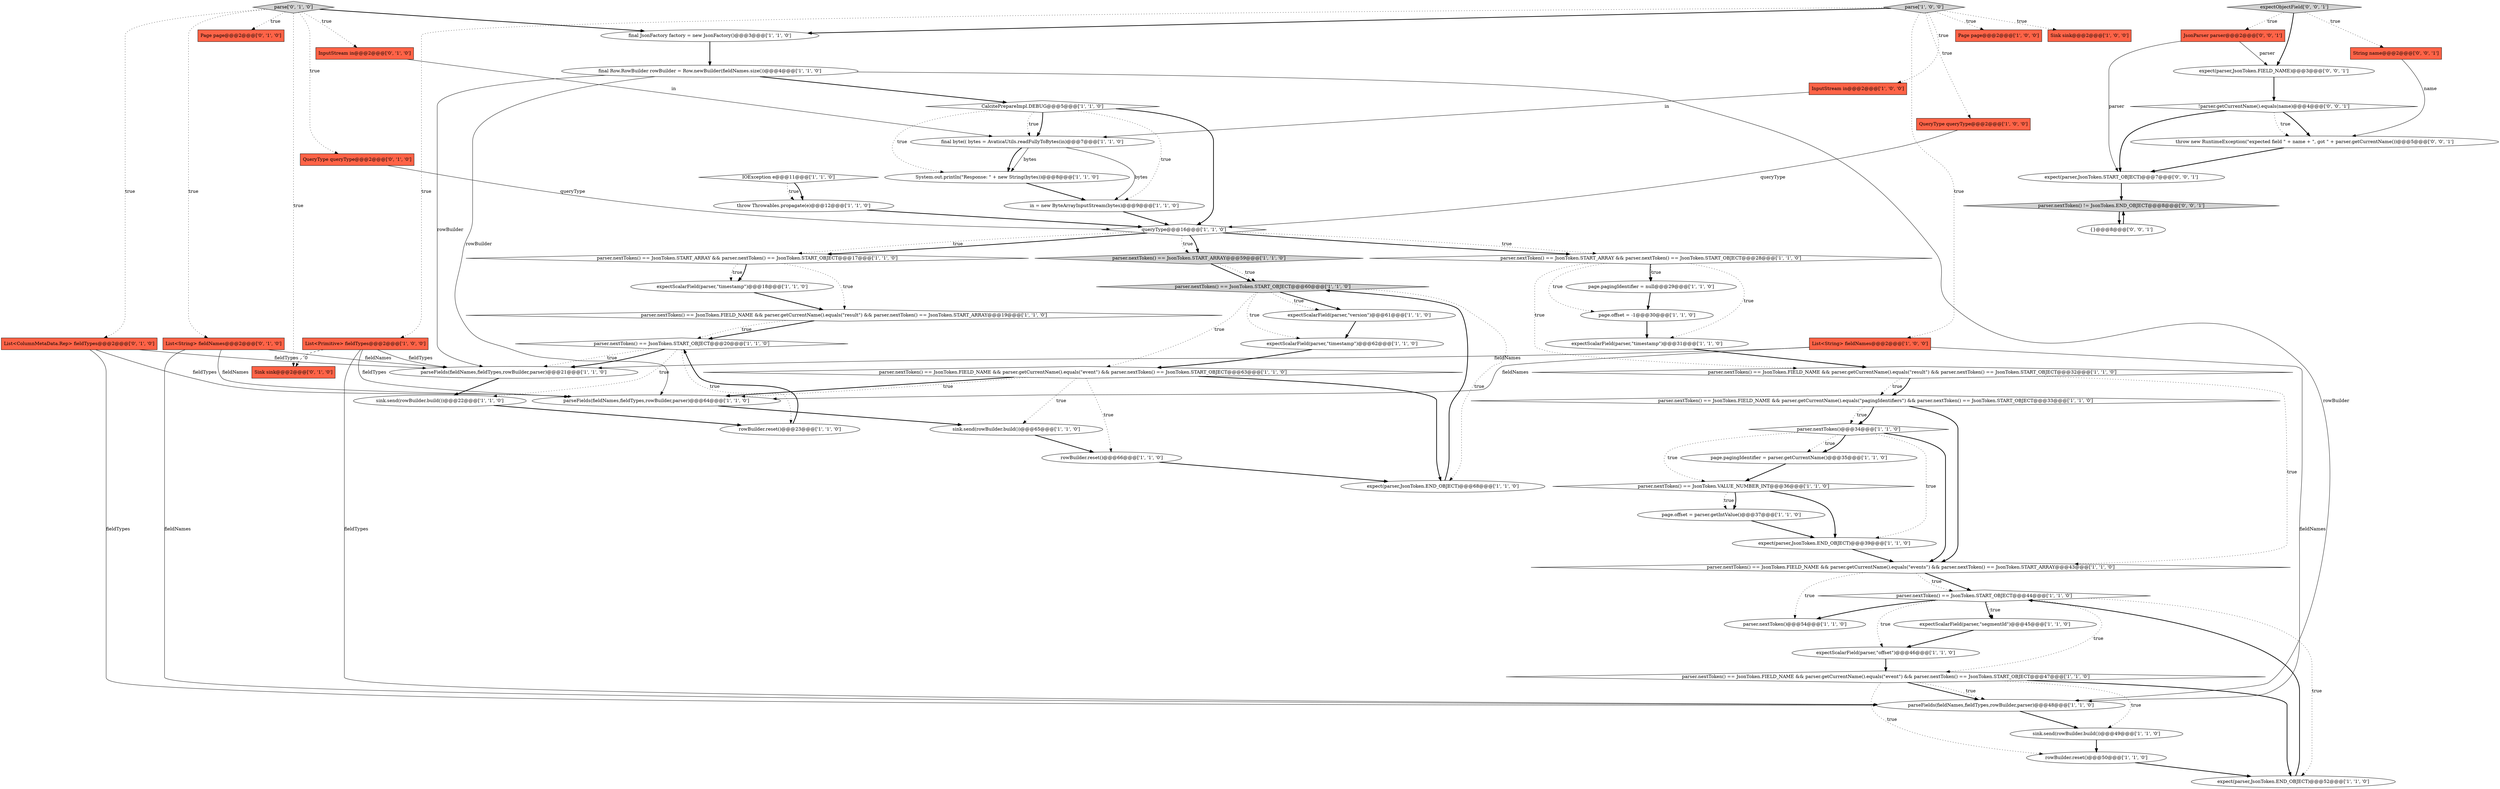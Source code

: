 digraph {
36 [style = filled, label = "throw Throwables.propagate(e)@@@12@@@['1', '1', '0']", fillcolor = white, shape = ellipse image = "AAA0AAABBB1BBB"];
29 [style = filled, label = "parser.nextToken() == JsonToken.FIELD_NAME && parser.getCurrentName().equals(\"event\") && parser.nextToken() == JsonToken.START_OBJECT@@@47@@@['1', '1', '0']", fillcolor = white, shape = diamond image = "AAA0AAABBB1BBB"];
58 [style = filled, label = "Page page@@@2@@@['0', '1', '0']", fillcolor = tomato, shape = box image = "AAA0AAABBB2BBB"];
28 [style = filled, label = "final JsonFactory factory = new JsonFactory()@@@3@@@['1', '1', '0']", fillcolor = white, shape = ellipse image = "AAA0AAABBB1BBB"];
18 [style = filled, label = "sink.send(rowBuilder.build())@@@49@@@['1', '1', '0']", fillcolor = white, shape = ellipse image = "AAA0AAABBB1BBB"];
31 [style = filled, label = "parser.nextToken() == JsonToken.START_ARRAY && parser.nextToken() == JsonToken.START_OBJECT@@@28@@@['1', '1', '0']", fillcolor = white, shape = diamond image = "AAA0AAABBB1BBB"];
61 [style = filled, label = "throw new RuntimeException(\"expected field \" + name + \", got \" + parser.getCurrentName())@@@5@@@['0', '0', '1']", fillcolor = white, shape = ellipse image = "AAA0AAABBB3BBB"];
63 [style = filled, label = "{}@@@8@@@['0', '0', '1']", fillcolor = white, shape = ellipse image = "AAA0AAABBB3BBB"];
68 [style = filled, label = "String name@@@2@@@['0', '0', '1']", fillcolor = tomato, shape = box image = "AAA0AAABBB3BBB"];
1 [style = filled, label = "expectScalarField(parser,\"version\")@@@61@@@['1', '1', '0']", fillcolor = white, shape = ellipse image = "AAA0AAABBB1BBB"];
33 [style = filled, label = "System.out.println(\"Response: \" + new String(bytes))@@@8@@@['1', '1', '0']", fillcolor = white, shape = ellipse image = "AAA0AAABBB1BBB"];
13 [style = filled, label = "parse['1', '0', '0']", fillcolor = lightgray, shape = diamond image = "AAA0AAABBB1BBB"];
0 [style = filled, label = "parseFields(fieldNames,fieldTypes,rowBuilder,parser)@@@48@@@['1', '1', '0']", fillcolor = white, shape = ellipse image = "AAA0AAABBB1BBB"];
10 [style = filled, label = "sink.send(rowBuilder.build())@@@22@@@['1', '1', '0']", fillcolor = white, shape = ellipse image = "AAA0AAABBB1BBB"];
16 [style = filled, label = "parseFields(fieldNames,fieldTypes,rowBuilder,parser)@@@64@@@['1', '1', '0']", fillcolor = white, shape = ellipse image = "AAA0AAABBB1BBB"];
65 [style = filled, label = "expect(parser,JsonToken.START_OBJECT)@@@7@@@['0', '0', '1']", fillcolor = white, shape = ellipse image = "AAA0AAABBB3BBB"];
3 [style = filled, label = "Page page@@@2@@@['1', '0', '0']", fillcolor = tomato, shape = box image = "AAA0AAABBB1BBB"];
51 [style = filled, label = "page.offset = -1@@@30@@@['1', '1', '0']", fillcolor = white, shape = ellipse image = "AAA0AAABBB1BBB"];
54 [style = filled, label = "InputStream in@@@2@@@['0', '1', '0']", fillcolor = tomato, shape = box image = "AAA0AAABBB2BBB"];
9 [style = filled, label = "page.offset = parser.getIntValue()@@@37@@@['1', '1', '0']", fillcolor = white, shape = ellipse image = "AAA0AAABBB1BBB"];
24 [style = filled, label = "IOException e@@@11@@@['1', '1', '0']", fillcolor = white, shape = diamond image = "AAA0AAABBB1BBB"];
8 [style = filled, label = "final byte(( bytes = AvaticaUtils.readFullyToBytes(in)@@@7@@@['1', '1', '0']", fillcolor = white, shape = ellipse image = "AAA0AAABBB1BBB"];
57 [style = filled, label = "parse['0', '1', '0']", fillcolor = lightgray, shape = diamond image = "AAA0AAABBB2BBB"];
7 [style = filled, label = "expectScalarField(parser,\"offset\")@@@46@@@['1', '1', '0']", fillcolor = white, shape = ellipse image = "AAA0AAABBB1BBB"];
55 [style = filled, label = "List<String> fieldNames@@@2@@@['0', '1', '0']", fillcolor = tomato, shape = box image = "AAA0AAABBB2BBB"];
59 [style = filled, label = "Sink sink@@@2@@@['0', '1', '0']", fillcolor = tomato, shape = box image = "AAA1AAABBB2BBB"];
5 [style = filled, label = "parser.nextToken() == JsonToken.VALUE_NUMBER_INT@@@36@@@['1', '1', '0']", fillcolor = white, shape = diamond image = "AAA0AAABBB1BBB"];
40 [style = filled, label = "List<String> fieldNames@@@2@@@['1', '0', '0']", fillcolor = tomato, shape = box image = "AAA0AAABBB1BBB"];
37 [style = filled, label = "Sink sink@@@2@@@['1', '0', '0']", fillcolor = tomato, shape = box image = "AAA0AAABBB1BBB"];
50 [style = filled, label = "List<Primitive> fieldTypes@@@2@@@['1', '0', '0']", fillcolor = tomato, shape = box image = "AAA1AAABBB1BBB"];
66 [style = filled, label = "expectObjectField['0', '0', '1']", fillcolor = lightgray, shape = diamond image = "AAA0AAABBB3BBB"];
34 [style = filled, label = "parser.nextToken() == JsonToken.START_OBJECT@@@44@@@['1', '1', '0']", fillcolor = white, shape = diamond image = "AAA0AAABBB1BBB"];
49 [style = filled, label = "expectScalarField(parser,\"timestamp\")@@@18@@@['1', '1', '0']", fillcolor = white, shape = ellipse image = "AAA0AAABBB1BBB"];
64 [style = filled, label = "JsonParser parser@@@2@@@['0', '0', '1']", fillcolor = tomato, shape = box image = "AAA0AAABBB3BBB"];
17 [style = filled, label = "parser.nextToken()@@@34@@@['1', '1', '0']", fillcolor = white, shape = diamond image = "AAA0AAABBB1BBB"];
6 [style = filled, label = "parser.nextToken() == JsonToken.FIELD_NAME && parser.getCurrentName().equals(\"result\") && parser.nextToken() == JsonToken.START_OBJECT@@@32@@@['1', '1', '0']", fillcolor = white, shape = diamond image = "AAA0AAABBB1BBB"];
4 [style = filled, label = "expectScalarField(parser,\"timestamp\")@@@62@@@['1', '1', '0']", fillcolor = white, shape = ellipse image = "AAA0AAABBB1BBB"];
14 [style = filled, label = "page.pagingIdentifier = parser.getCurrentName()@@@35@@@['1', '1', '0']", fillcolor = white, shape = ellipse image = "AAA0AAABBB1BBB"];
23 [style = filled, label = "final Row.RowBuilder rowBuilder = Row.newBuilder(fieldNames.size())@@@4@@@['1', '1', '0']", fillcolor = white, shape = ellipse image = "AAA0AAABBB1BBB"];
19 [style = filled, label = "parser.nextToken() == JsonToken.START_ARRAY@@@59@@@['1', '1', '0']", fillcolor = lightgray, shape = diamond image = "AAA0AAABBB1BBB"];
30 [style = filled, label = "rowBuilder.reset()@@@66@@@['1', '1', '0']", fillcolor = white, shape = ellipse image = "AAA0AAABBB1BBB"];
56 [style = filled, label = "List<ColumnMetaData.Rep> fieldTypes@@@2@@@['0', '1', '0']", fillcolor = tomato, shape = box image = "AAA0AAABBB2BBB"];
45 [style = filled, label = "parser.nextToken() == JsonToken.START_OBJECT@@@20@@@['1', '1', '0']", fillcolor = white, shape = diamond image = "AAA0AAABBB1BBB"];
22 [style = filled, label = "CalcitePrepareImpl.DEBUG@@@5@@@['1', '1', '0']", fillcolor = white, shape = diamond image = "AAA0AAABBB1BBB"];
60 [style = filled, label = "parser.nextToken() != JsonToken.END_OBJECT@@@8@@@['0', '0', '1']", fillcolor = lightgray, shape = diamond image = "AAA0AAABBB3BBB"];
62 [style = filled, label = "!parser.getCurrentName().equals(name)@@@4@@@['0', '0', '1']", fillcolor = white, shape = diamond image = "AAA0AAABBB3BBB"];
20 [style = filled, label = "parser.nextToken() == JsonToken.START_ARRAY && parser.nextToken() == JsonToken.START_OBJECT@@@17@@@['1', '1', '0']", fillcolor = white, shape = diamond image = "AAA0AAABBB1BBB"];
67 [style = filled, label = "expect(parser,JsonToken.FIELD_NAME)@@@3@@@['0', '0', '1']", fillcolor = white, shape = ellipse image = "AAA0AAABBB3BBB"];
27 [style = filled, label = "parser.nextToken() == JsonToken.FIELD_NAME && parser.getCurrentName().equals(\"result\") && parser.nextToken() == JsonToken.START_ARRAY@@@19@@@['1', '1', '0']", fillcolor = white, shape = diamond image = "AAA0AAABBB1BBB"];
32 [style = filled, label = "parser.nextToken() == JsonToken.FIELD_NAME && parser.getCurrentName().equals(\"pagingIdentifiers\") && parser.nextToken() == JsonToken.START_OBJECT@@@33@@@['1', '1', '0']", fillcolor = white, shape = diamond image = "AAA0AAABBB1BBB"];
44 [style = filled, label = "queryType@@@16@@@['1', '1', '0']", fillcolor = white, shape = diamond image = "AAA0AAABBB1BBB"];
47 [style = filled, label = "rowBuilder.reset()@@@23@@@['1', '1', '0']", fillcolor = white, shape = ellipse image = "AAA0AAABBB1BBB"];
2 [style = filled, label = "QueryType queryType@@@2@@@['1', '0', '0']", fillcolor = tomato, shape = box image = "AAA0AAABBB1BBB"];
43 [style = filled, label = "parser.nextToken() == JsonToken.FIELD_NAME && parser.getCurrentName().equals(\"events\") && parser.nextToken() == JsonToken.START_ARRAY@@@43@@@['1', '1', '0']", fillcolor = white, shape = diamond image = "AAA0AAABBB1BBB"];
48 [style = filled, label = "rowBuilder.reset()@@@50@@@['1', '1', '0']", fillcolor = white, shape = ellipse image = "AAA0AAABBB1BBB"];
42 [style = filled, label = "InputStream in@@@2@@@['1', '0', '0']", fillcolor = tomato, shape = box image = "AAA0AAABBB1BBB"];
41 [style = filled, label = "expect(parser,JsonToken.END_OBJECT)@@@52@@@['1', '1', '0']", fillcolor = white, shape = ellipse image = "AAA0AAABBB1BBB"];
15 [style = filled, label = "parseFields(fieldNames,fieldTypes,rowBuilder,parser)@@@21@@@['1', '1', '0']", fillcolor = white, shape = ellipse image = "AAA0AAABBB1BBB"];
26 [style = filled, label = "expectScalarField(parser,\"segmentId\")@@@45@@@['1', '1', '0']", fillcolor = white, shape = ellipse image = "AAA0AAABBB1BBB"];
38 [style = filled, label = "in = new ByteArrayInputStream(bytes)@@@9@@@['1', '1', '0']", fillcolor = white, shape = ellipse image = "AAA0AAABBB1BBB"];
52 [style = filled, label = "page.pagingIdentifier = null@@@29@@@['1', '1', '0']", fillcolor = white, shape = ellipse image = "AAA0AAABBB1BBB"];
53 [style = filled, label = "QueryType queryType@@@2@@@['0', '1', '0']", fillcolor = tomato, shape = box image = "AAA0AAABBB2BBB"];
39 [style = filled, label = "parser.nextToken() == JsonToken.START_OBJECT@@@60@@@['1', '1', '0']", fillcolor = lightgray, shape = diamond image = "AAA0AAABBB1BBB"];
12 [style = filled, label = "parser.nextToken()@@@54@@@['1', '1', '0']", fillcolor = white, shape = ellipse image = "AAA0AAABBB1BBB"];
11 [style = filled, label = "expect(parser,JsonToken.END_OBJECT)@@@39@@@['1', '1', '0']", fillcolor = white, shape = ellipse image = "AAA0AAABBB1BBB"];
21 [style = filled, label = "expect(parser,JsonToken.END_OBJECT)@@@68@@@['1', '1', '0']", fillcolor = white, shape = ellipse image = "AAA0AAABBB1BBB"];
46 [style = filled, label = "sink.send(rowBuilder.build())@@@65@@@['1', '1', '0']", fillcolor = white, shape = ellipse image = "AAA0AAABBB1BBB"];
35 [style = filled, label = "expectScalarField(parser,\"timestamp\")@@@31@@@['1', '1', '0']", fillcolor = white, shape = ellipse image = "AAA0AAABBB1BBB"];
25 [style = filled, label = "parser.nextToken() == JsonToken.FIELD_NAME && parser.getCurrentName().equals(\"event\") && parser.nextToken() == JsonToken.START_OBJECT@@@63@@@['1', '1', '0']", fillcolor = white, shape = diamond image = "AAA0AAABBB1BBB"];
65->60 [style = bold, label=""];
8->33 [style = solid, label="bytes"];
15->10 [style = bold, label=""];
66->68 [style = dotted, label="true"];
45->15 [style = dotted, label="true"];
9->11 [style = bold, label=""];
5->9 [style = bold, label=""];
38->44 [style = bold, label=""];
4->25 [style = bold, label=""];
29->48 [style = dotted, label="true"];
62->61 [style = bold, label=""];
44->19 [style = bold, label=""];
29->0 [style = bold, label=""];
34->29 [style = dotted, label="true"];
17->14 [style = dotted, label="true"];
20->27 [style = dotted, label="true"];
64->65 [style = solid, label="parser"];
6->32 [style = dotted, label="true"];
2->44 [style = solid, label="queryType"];
56->15 [style = solid, label="fieldTypes"];
34->26 [style = dotted, label="true"];
22->8 [style = bold, label=""];
40->15 [style = solid, label="fieldNames"];
23->22 [style = bold, label=""];
22->38 [style = dotted, label="true"];
34->26 [style = bold, label=""];
17->14 [style = bold, label=""];
66->64 [style = dotted, label="true"];
44->20 [style = dotted, label="true"];
62->65 [style = bold, label=""];
40->0 [style = solid, label="fieldNames"];
27->45 [style = bold, label=""];
60->63 [style = bold, label=""];
20->49 [style = dotted, label="true"];
5->9 [style = dotted, label="true"];
32->17 [style = dotted, label="true"];
13->37 [style = dotted, label="true"];
13->50 [style = dotted, label="true"];
55->0 [style = solid, label="fieldNames"];
25->21 [style = bold, label=""];
54->8 [style = solid, label="in"];
23->15 [style = solid, label="rowBuilder"];
7->29 [style = bold, label=""];
6->32 [style = bold, label=""];
1->4 [style = bold, label=""];
29->18 [style = dotted, label="true"];
48->41 [style = bold, label=""];
43->12 [style = dotted, label="true"];
26->7 [style = bold, label=""];
13->3 [style = dotted, label="true"];
39->25 [style = dotted, label="true"];
36->44 [style = bold, label=""];
57->54 [style = dotted, label="true"];
66->67 [style = bold, label=""];
31->6 [style = dotted, label="true"];
19->39 [style = bold, label=""];
22->33 [style = dotted, label="true"];
62->61 [style = dotted, label="true"];
11->43 [style = bold, label=""];
34->7 [style = dotted, label="true"];
55->15 [style = solid, label="fieldNames"];
56->16 [style = solid, label="fieldTypes"];
40->16 [style = solid, label="fieldNames"];
51->35 [style = bold, label=""];
44->20 [style = bold, label=""];
55->16 [style = solid, label="fieldNames"];
6->43 [style = dotted, label="true"];
44->31 [style = dotted, label="true"];
5->11 [style = bold, label=""];
13->40 [style = dotted, label="true"];
13->28 [style = bold, label=""];
52->51 [style = bold, label=""];
43->34 [style = bold, label=""];
32->17 [style = bold, label=""];
56->0 [style = solid, label="fieldTypes"];
22->44 [style = bold, label=""];
27->45 [style = dotted, label="true"];
29->0 [style = dotted, label="true"];
8->33 [style = bold, label=""];
45->15 [style = bold, label=""];
31->35 [style = dotted, label="true"];
23->16 [style = solid, label="rowBuilder"];
31->52 [style = bold, label=""];
61->65 [style = bold, label=""];
68->61 [style = solid, label="name"];
50->16 [style = solid, label="fieldTypes"];
25->16 [style = bold, label=""];
17->43 [style = bold, label=""];
13->2 [style = dotted, label="true"];
57->58 [style = dotted, label="true"];
57->53 [style = dotted, label="true"];
30->21 [style = bold, label=""];
18->48 [style = bold, label=""];
46->30 [style = bold, label=""];
63->60 [style = bold, label=""];
21->39 [style = bold, label=""];
31->52 [style = dotted, label="true"];
42->8 [style = solid, label="in"];
28->23 [style = bold, label=""];
64->67 [style = solid, label="parser"];
20->49 [style = bold, label=""];
0->18 [style = bold, label=""];
39->1 [style = bold, label=""];
50->59 [style = dashed, label="0"];
47->45 [style = bold, label=""];
19->39 [style = dotted, label="true"];
31->51 [style = dotted, label="true"];
39->1 [style = dotted, label="true"];
24->36 [style = dotted, label="true"];
41->34 [style = bold, label=""];
45->47 [style = dotted, label="true"];
44->31 [style = bold, label=""];
25->16 [style = dotted, label="true"];
50->0 [style = solid, label="fieldTypes"];
14->5 [style = bold, label=""];
16->46 [style = bold, label=""];
17->11 [style = dotted, label="true"];
39->21 [style = dotted, label="true"];
45->10 [style = dotted, label="true"];
23->0 [style = solid, label="rowBuilder"];
53->44 [style = solid, label="queryType"];
35->6 [style = bold, label=""];
57->28 [style = bold, label=""];
29->41 [style = bold, label=""];
57->59 [style = dotted, label="true"];
13->42 [style = dotted, label="true"];
49->27 [style = bold, label=""];
32->43 [style = bold, label=""];
34->12 [style = bold, label=""];
25->46 [style = dotted, label="true"];
43->34 [style = dotted, label="true"];
67->62 [style = bold, label=""];
57->55 [style = dotted, label="true"];
24->36 [style = bold, label=""];
22->8 [style = dotted, label="true"];
39->4 [style = dotted, label="true"];
34->41 [style = dotted, label="true"];
10->47 [style = bold, label=""];
33->38 [style = bold, label=""];
44->19 [style = dotted, label="true"];
25->30 [style = dotted, label="true"];
8->38 [style = solid, label="bytes"];
50->15 [style = solid, label="fieldTypes"];
17->5 [style = dotted, label="true"];
57->56 [style = dotted, label="true"];
}
